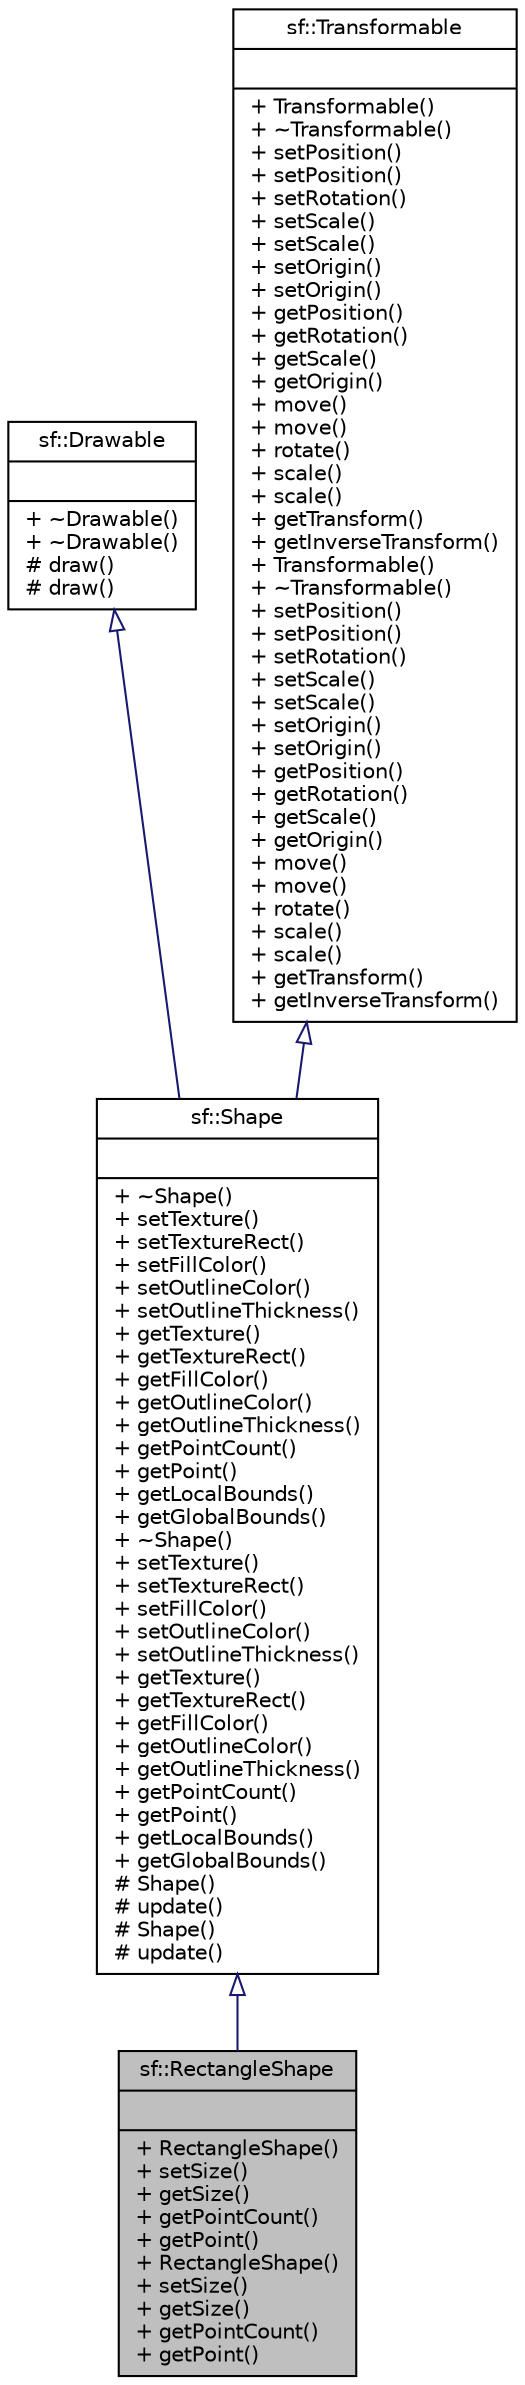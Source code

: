 digraph "sf::RectangleShape"
{
 // LATEX_PDF_SIZE
  edge [fontname="Helvetica",fontsize="10",labelfontname="Helvetica",labelfontsize="10"];
  node [fontname="Helvetica",fontsize="10",shape=record];
  Node1 [label="{sf::RectangleShape\n||+ RectangleShape()\l+ setSize()\l+ getSize()\l+ getPointCount()\l+ getPoint()\l+ RectangleShape()\l+ setSize()\l+ getSize()\l+ getPointCount()\l+ getPoint()\l}",height=0.2,width=0.4,color="black", fillcolor="grey75", style="filled", fontcolor="black",tooltip="Specialized shape representing a rectangle."];
  Node2 -> Node1 [dir="back",color="midnightblue",fontsize="10",style="solid",arrowtail="onormal",fontname="Helvetica"];
  Node2 [label="{sf::Shape\n||+ ~Shape()\l+ setTexture()\l+ setTextureRect()\l+ setFillColor()\l+ setOutlineColor()\l+ setOutlineThickness()\l+ getTexture()\l+ getTextureRect()\l+ getFillColor()\l+ getOutlineColor()\l+ getOutlineThickness()\l+ getPointCount()\l+ getPoint()\l+ getLocalBounds()\l+ getGlobalBounds()\l+ ~Shape()\l+ setTexture()\l+ setTextureRect()\l+ setFillColor()\l+ setOutlineColor()\l+ setOutlineThickness()\l+ getTexture()\l+ getTextureRect()\l+ getFillColor()\l+ getOutlineColor()\l+ getOutlineThickness()\l+ getPointCount()\l+ getPoint()\l+ getLocalBounds()\l+ getGlobalBounds()\l# Shape()\l# update()\l# Shape()\l# update()\l}",height=0.2,width=0.4,color="black", fillcolor="white", style="filled",URL="$classsf_1_1Shape.html",tooltip="Base class for textured shapes with outline."];
  Node3 -> Node2 [dir="back",color="midnightblue",fontsize="10",style="solid",arrowtail="onormal",fontname="Helvetica"];
  Node3 [label="{sf::Drawable\n||+ ~Drawable()\l+ ~Drawable()\l# draw()\l# draw()\l}",height=0.2,width=0.4,color="black", fillcolor="white", style="filled",URL="$classsf_1_1Drawable.html",tooltip="Abstract base class for objects that can be drawn to a render target."];
  Node4 -> Node2 [dir="back",color="midnightblue",fontsize="10",style="solid",arrowtail="onormal",fontname="Helvetica"];
  Node4 [label="{sf::Transformable\n||+ Transformable()\l+ ~Transformable()\l+ setPosition()\l+ setPosition()\l+ setRotation()\l+ setScale()\l+ setScale()\l+ setOrigin()\l+ setOrigin()\l+ getPosition()\l+ getRotation()\l+ getScale()\l+ getOrigin()\l+ move()\l+ move()\l+ rotate()\l+ scale()\l+ scale()\l+ getTransform()\l+ getInverseTransform()\l+ Transformable()\l+ ~Transformable()\l+ setPosition()\l+ setPosition()\l+ setRotation()\l+ setScale()\l+ setScale()\l+ setOrigin()\l+ setOrigin()\l+ getPosition()\l+ getRotation()\l+ getScale()\l+ getOrigin()\l+ move()\l+ move()\l+ rotate()\l+ scale()\l+ scale()\l+ getTransform()\l+ getInverseTransform()\l}",height=0.2,width=0.4,color="black", fillcolor="white", style="filled",URL="$classsf_1_1Transformable.html",tooltip="Decomposed transform defined by a position, a rotation and a scale."];
}
